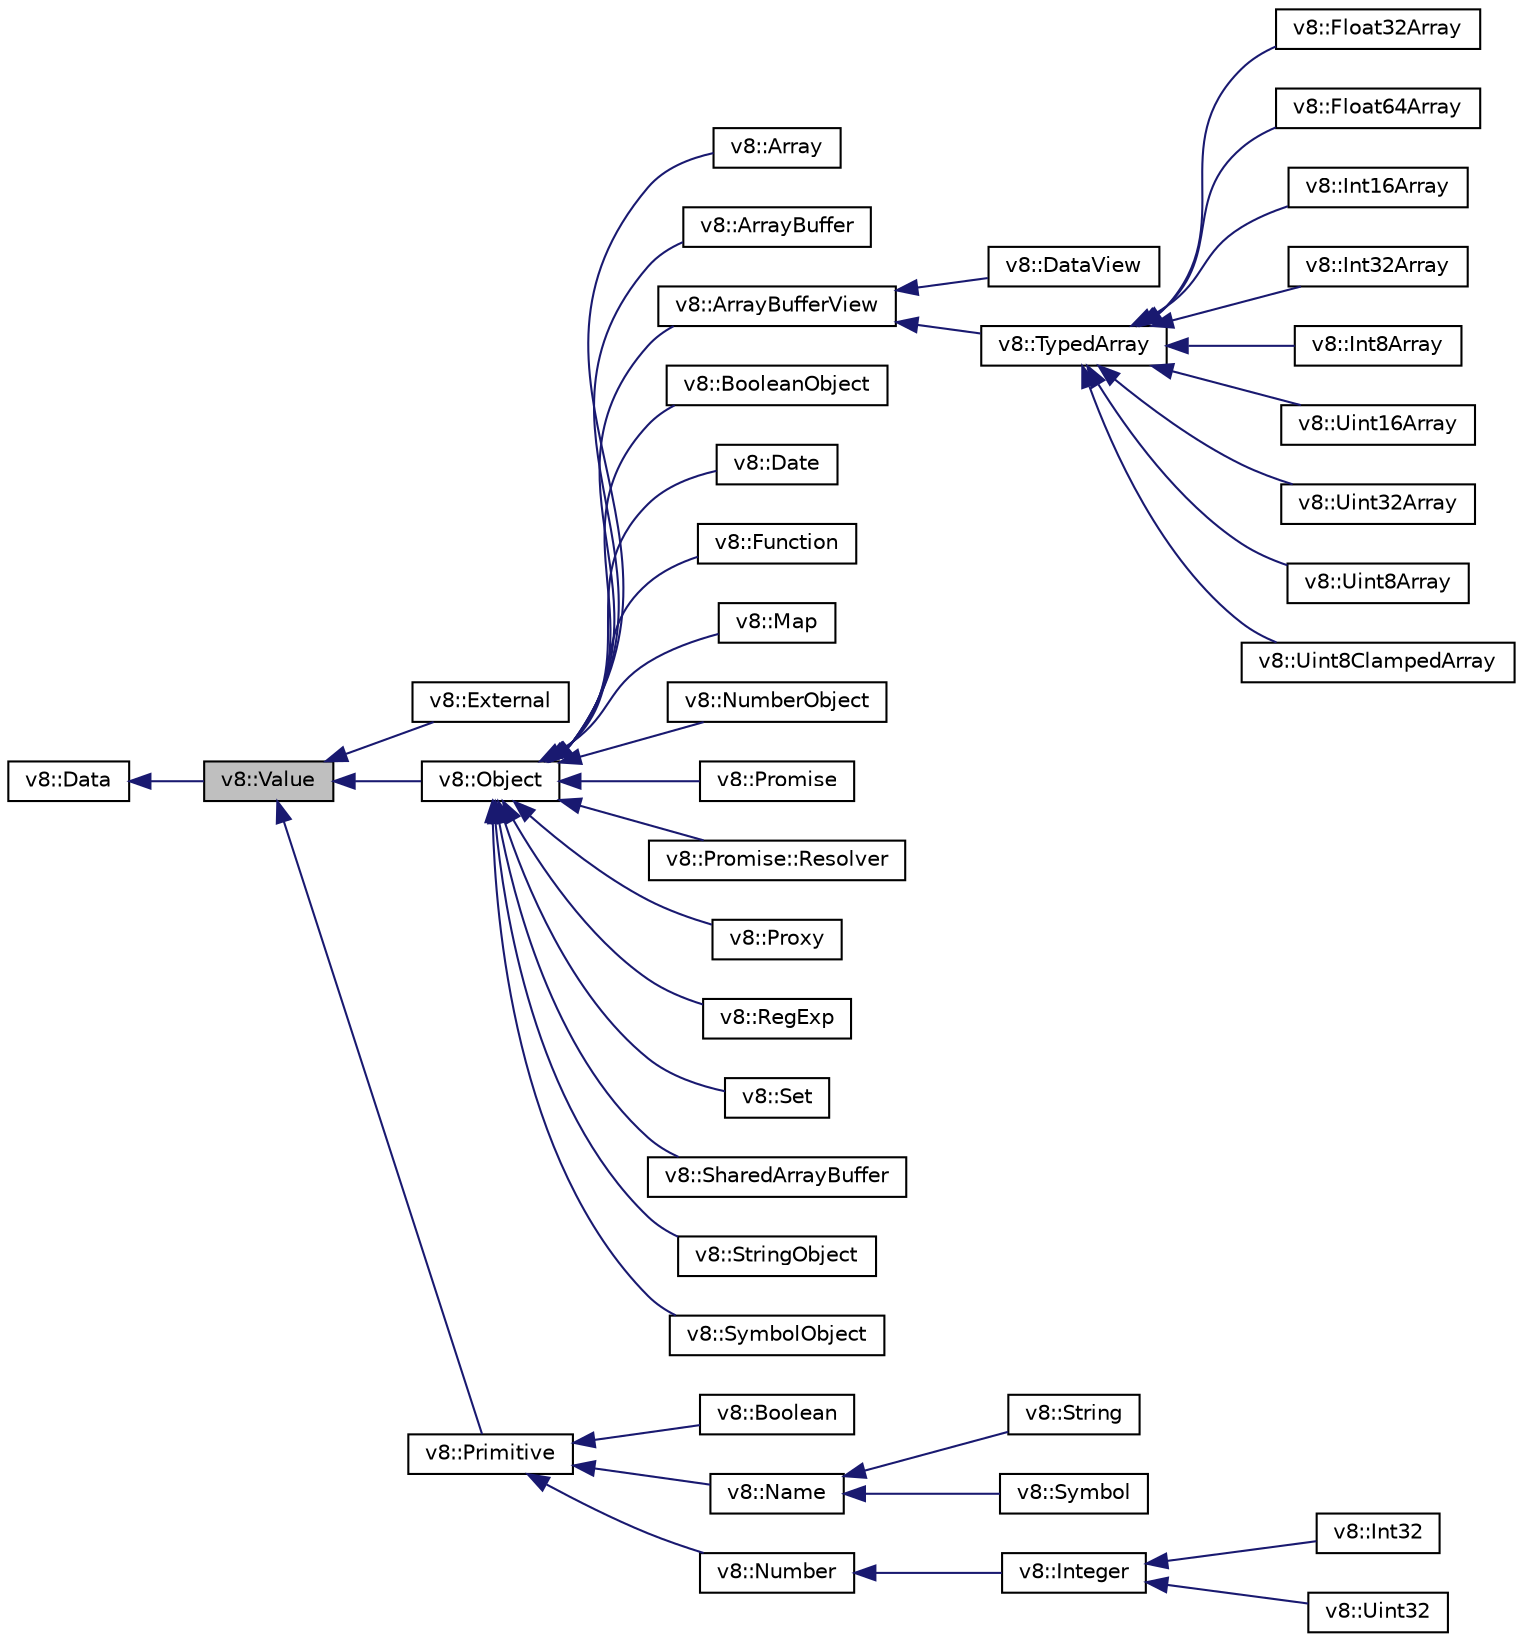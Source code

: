 digraph "v8::Value"
{
  edge [fontname="Helvetica",fontsize="10",labelfontname="Helvetica",labelfontsize="10"];
  node [fontname="Helvetica",fontsize="10",shape=record];
  rankdir="LR";
  Node1 [label="v8::Value",height=0.2,width=0.4,color="black", fillcolor="grey75", style="filled", fontcolor="black"];
  Node2 -> Node1 [dir="back",color="midnightblue",fontsize="10",style="solid",fontname="Helvetica"];
  Node2 [label="v8::Data",height=0.2,width=0.4,color="black", fillcolor="white", style="filled",URL="$classv8_1_1Data.html"];
  Node1 -> Node3 [dir="back",color="midnightblue",fontsize="10",style="solid",fontname="Helvetica"];
  Node3 [label="v8::External",height=0.2,width=0.4,color="black", fillcolor="white", style="filled",URL="$classv8_1_1External.html"];
  Node1 -> Node4 [dir="back",color="midnightblue",fontsize="10",style="solid",fontname="Helvetica"];
  Node4 [label="v8::Object",height=0.2,width=0.4,color="black", fillcolor="white", style="filled",URL="$classv8_1_1Object.html"];
  Node4 -> Node5 [dir="back",color="midnightblue",fontsize="10",style="solid",fontname="Helvetica"];
  Node5 [label="v8::Array",height=0.2,width=0.4,color="black", fillcolor="white", style="filled",URL="$classv8_1_1Array.html"];
  Node4 -> Node6 [dir="back",color="midnightblue",fontsize="10",style="solid",fontname="Helvetica"];
  Node6 [label="v8::ArrayBuffer",height=0.2,width=0.4,color="black", fillcolor="white", style="filled",URL="$classv8_1_1ArrayBuffer.html"];
  Node4 -> Node7 [dir="back",color="midnightblue",fontsize="10",style="solid",fontname="Helvetica"];
  Node7 [label="v8::ArrayBufferView",height=0.2,width=0.4,color="black", fillcolor="white", style="filled",URL="$classv8_1_1ArrayBufferView.html"];
  Node7 -> Node8 [dir="back",color="midnightblue",fontsize="10",style="solid",fontname="Helvetica"];
  Node8 [label="v8::DataView",height=0.2,width=0.4,color="black", fillcolor="white", style="filled",URL="$classv8_1_1DataView.html"];
  Node7 -> Node9 [dir="back",color="midnightblue",fontsize="10",style="solid",fontname="Helvetica"];
  Node9 [label="v8::TypedArray",height=0.2,width=0.4,color="black", fillcolor="white", style="filled",URL="$classv8_1_1TypedArray.html"];
  Node9 -> Node10 [dir="back",color="midnightblue",fontsize="10",style="solid",fontname="Helvetica"];
  Node10 [label="v8::Float32Array",height=0.2,width=0.4,color="black", fillcolor="white", style="filled",URL="$classv8_1_1Float32Array.html"];
  Node9 -> Node11 [dir="back",color="midnightblue",fontsize="10",style="solid",fontname="Helvetica"];
  Node11 [label="v8::Float64Array",height=0.2,width=0.4,color="black", fillcolor="white", style="filled",URL="$classv8_1_1Float64Array.html"];
  Node9 -> Node12 [dir="back",color="midnightblue",fontsize="10",style="solid",fontname="Helvetica"];
  Node12 [label="v8::Int16Array",height=0.2,width=0.4,color="black", fillcolor="white", style="filled",URL="$classv8_1_1Int16Array.html"];
  Node9 -> Node13 [dir="back",color="midnightblue",fontsize="10",style="solid",fontname="Helvetica"];
  Node13 [label="v8::Int32Array",height=0.2,width=0.4,color="black", fillcolor="white", style="filled",URL="$classv8_1_1Int32Array.html"];
  Node9 -> Node14 [dir="back",color="midnightblue",fontsize="10",style="solid",fontname="Helvetica"];
  Node14 [label="v8::Int8Array",height=0.2,width=0.4,color="black", fillcolor="white", style="filled",URL="$classv8_1_1Int8Array.html"];
  Node9 -> Node15 [dir="back",color="midnightblue",fontsize="10",style="solid",fontname="Helvetica"];
  Node15 [label="v8::Uint16Array",height=0.2,width=0.4,color="black", fillcolor="white", style="filled",URL="$classv8_1_1Uint16Array.html"];
  Node9 -> Node16 [dir="back",color="midnightblue",fontsize="10",style="solid",fontname="Helvetica"];
  Node16 [label="v8::Uint32Array",height=0.2,width=0.4,color="black", fillcolor="white", style="filled",URL="$classv8_1_1Uint32Array.html"];
  Node9 -> Node17 [dir="back",color="midnightblue",fontsize="10",style="solid",fontname="Helvetica"];
  Node17 [label="v8::Uint8Array",height=0.2,width=0.4,color="black", fillcolor="white", style="filled",URL="$classv8_1_1Uint8Array.html"];
  Node9 -> Node18 [dir="back",color="midnightblue",fontsize="10",style="solid",fontname="Helvetica"];
  Node18 [label="v8::Uint8ClampedArray",height=0.2,width=0.4,color="black", fillcolor="white", style="filled",URL="$classv8_1_1Uint8ClampedArray.html"];
  Node4 -> Node19 [dir="back",color="midnightblue",fontsize="10",style="solid",fontname="Helvetica"];
  Node19 [label="v8::BooleanObject",height=0.2,width=0.4,color="black", fillcolor="white", style="filled",URL="$classv8_1_1BooleanObject.html"];
  Node4 -> Node20 [dir="back",color="midnightblue",fontsize="10",style="solid",fontname="Helvetica"];
  Node20 [label="v8::Date",height=0.2,width=0.4,color="black", fillcolor="white", style="filled",URL="$classv8_1_1Date.html"];
  Node4 -> Node21 [dir="back",color="midnightblue",fontsize="10",style="solid",fontname="Helvetica"];
  Node21 [label="v8::Function",height=0.2,width=0.4,color="black", fillcolor="white", style="filled",URL="$classv8_1_1Function.html"];
  Node4 -> Node22 [dir="back",color="midnightblue",fontsize="10",style="solid",fontname="Helvetica"];
  Node22 [label="v8::Map",height=0.2,width=0.4,color="black", fillcolor="white", style="filled",URL="$classv8_1_1Map.html"];
  Node4 -> Node23 [dir="back",color="midnightblue",fontsize="10",style="solid",fontname="Helvetica"];
  Node23 [label="v8::NumberObject",height=0.2,width=0.4,color="black", fillcolor="white", style="filled",URL="$classv8_1_1NumberObject.html"];
  Node4 -> Node24 [dir="back",color="midnightblue",fontsize="10",style="solid",fontname="Helvetica"];
  Node24 [label="v8::Promise",height=0.2,width=0.4,color="black", fillcolor="white", style="filled",URL="$classv8_1_1Promise.html"];
  Node4 -> Node25 [dir="back",color="midnightblue",fontsize="10",style="solid",fontname="Helvetica"];
  Node25 [label="v8::Promise::Resolver",height=0.2,width=0.4,color="black", fillcolor="white", style="filled",URL="$classv8_1_1Promise_1_1Resolver.html"];
  Node4 -> Node26 [dir="back",color="midnightblue",fontsize="10",style="solid",fontname="Helvetica"];
  Node26 [label="v8::Proxy",height=0.2,width=0.4,color="black", fillcolor="white", style="filled",URL="$classv8_1_1Proxy.html"];
  Node4 -> Node27 [dir="back",color="midnightblue",fontsize="10",style="solid",fontname="Helvetica"];
  Node27 [label="v8::RegExp",height=0.2,width=0.4,color="black", fillcolor="white", style="filled",URL="$classv8_1_1RegExp.html"];
  Node4 -> Node28 [dir="back",color="midnightblue",fontsize="10",style="solid",fontname="Helvetica"];
  Node28 [label="v8::Set",height=0.2,width=0.4,color="black", fillcolor="white", style="filled",URL="$classv8_1_1Set.html"];
  Node4 -> Node29 [dir="back",color="midnightblue",fontsize="10",style="solid",fontname="Helvetica"];
  Node29 [label="v8::SharedArrayBuffer",height=0.2,width=0.4,color="black", fillcolor="white", style="filled",URL="$classv8_1_1SharedArrayBuffer.html"];
  Node4 -> Node30 [dir="back",color="midnightblue",fontsize="10",style="solid",fontname="Helvetica"];
  Node30 [label="v8::StringObject",height=0.2,width=0.4,color="black", fillcolor="white", style="filled",URL="$classv8_1_1StringObject.html"];
  Node4 -> Node31 [dir="back",color="midnightblue",fontsize="10",style="solid",fontname="Helvetica"];
  Node31 [label="v8::SymbolObject",height=0.2,width=0.4,color="black", fillcolor="white", style="filled",URL="$classv8_1_1SymbolObject.html"];
  Node1 -> Node32 [dir="back",color="midnightblue",fontsize="10",style="solid",fontname="Helvetica"];
  Node32 [label="v8::Primitive",height=0.2,width=0.4,color="black", fillcolor="white", style="filled",URL="$classv8_1_1Primitive.html"];
  Node32 -> Node33 [dir="back",color="midnightblue",fontsize="10",style="solid",fontname="Helvetica"];
  Node33 [label="v8::Boolean",height=0.2,width=0.4,color="black", fillcolor="white", style="filled",URL="$classv8_1_1Boolean.html"];
  Node32 -> Node34 [dir="back",color="midnightblue",fontsize="10",style="solid",fontname="Helvetica"];
  Node34 [label="v8::Name",height=0.2,width=0.4,color="black", fillcolor="white", style="filled",URL="$classv8_1_1Name.html"];
  Node34 -> Node35 [dir="back",color="midnightblue",fontsize="10",style="solid",fontname="Helvetica"];
  Node35 [label="v8::String",height=0.2,width=0.4,color="black", fillcolor="white", style="filled",URL="$classv8_1_1String.html"];
  Node34 -> Node36 [dir="back",color="midnightblue",fontsize="10",style="solid",fontname="Helvetica"];
  Node36 [label="v8::Symbol",height=0.2,width=0.4,color="black", fillcolor="white", style="filled",URL="$classv8_1_1Symbol.html"];
  Node32 -> Node37 [dir="back",color="midnightblue",fontsize="10",style="solid",fontname="Helvetica"];
  Node37 [label="v8::Number",height=0.2,width=0.4,color="black", fillcolor="white", style="filled",URL="$classv8_1_1Number.html"];
  Node37 -> Node38 [dir="back",color="midnightblue",fontsize="10",style="solid",fontname="Helvetica"];
  Node38 [label="v8::Integer",height=0.2,width=0.4,color="black", fillcolor="white", style="filled",URL="$classv8_1_1Integer.html"];
  Node38 -> Node39 [dir="back",color="midnightblue",fontsize="10",style="solid",fontname="Helvetica"];
  Node39 [label="v8::Int32",height=0.2,width=0.4,color="black", fillcolor="white", style="filled",URL="$classv8_1_1Int32.html"];
  Node38 -> Node40 [dir="back",color="midnightblue",fontsize="10",style="solid",fontname="Helvetica"];
  Node40 [label="v8::Uint32",height=0.2,width=0.4,color="black", fillcolor="white", style="filled",URL="$classv8_1_1Uint32.html"];
}
